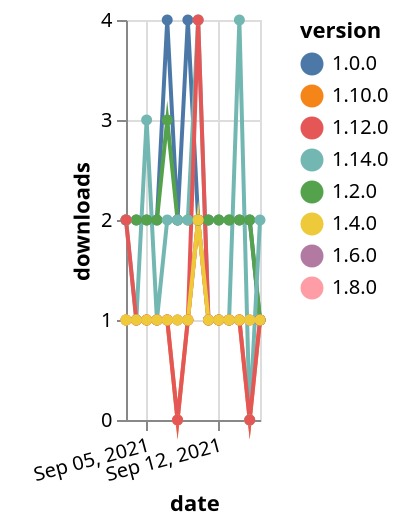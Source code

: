 {"$schema": "https://vega.github.io/schema/vega-lite/v5.json", "description": "A simple bar chart with embedded data.", "data": {"values": [{"date": "2021-09-03", "total": 234, "delta": 1, "version": "1.6.0"}, {"date": "2021-09-04", "total": 235, "delta": 1, "version": "1.6.0"}, {"date": "2021-09-05", "total": 236, "delta": 1, "version": "1.6.0"}, {"date": "2021-09-06", "total": 237, "delta": 1, "version": "1.6.0"}, {"date": "2021-09-07", "total": 238, "delta": 1, "version": "1.6.0"}, {"date": "2021-09-08", "total": 239, "delta": 1, "version": "1.6.0"}, {"date": "2021-09-09", "total": 240, "delta": 1, "version": "1.6.0"}, {"date": "2021-09-10", "total": 242, "delta": 2, "version": "1.6.0"}, {"date": "2021-09-11", "total": 243, "delta": 1, "version": "1.6.0"}, {"date": "2021-09-12", "total": 244, "delta": 1, "version": "1.6.0"}, {"date": "2021-09-13", "total": 245, "delta": 1, "version": "1.6.0"}, {"date": "2021-09-14", "total": 246, "delta": 1, "version": "1.6.0"}, {"date": "2021-09-15", "total": 247, "delta": 1, "version": "1.6.0"}, {"date": "2021-09-16", "total": 248, "delta": 1, "version": "1.6.0"}, {"date": "2021-09-03", "total": 234, "delta": 1, "version": "1.8.0"}, {"date": "2021-09-04", "total": 235, "delta": 1, "version": "1.8.0"}, {"date": "2021-09-05", "total": 236, "delta": 1, "version": "1.8.0"}, {"date": "2021-09-06", "total": 237, "delta": 1, "version": "1.8.0"}, {"date": "2021-09-07", "total": 238, "delta": 1, "version": "1.8.0"}, {"date": "2021-09-08", "total": 239, "delta": 1, "version": "1.8.0"}, {"date": "2021-09-09", "total": 240, "delta": 1, "version": "1.8.0"}, {"date": "2021-09-10", "total": 242, "delta": 2, "version": "1.8.0"}, {"date": "2021-09-11", "total": 243, "delta": 1, "version": "1.8.0"}, {"date": "2021-09-12", "total": 244, "delta": 1, "version": "1.8.0"}, {"date": "2021-09-13", "total": 245, "delta": 1, "version": "1.8.0"}, {"date": "2021-09-14", "total": 246, "delta": 1, "version": "1.8.0"}, {"date": "2021-09-15", "total": 247, "delta": 1, "version": "1.8.0"}, {"date": "2021-09-16", "total": 248, "delta": 1, "version": "1.8.0"}, {"date": "2021-09-03", "total": 189, "delta": 1, "version": "1.10.0"}, {"date": "2021-09-04", "total": 190, "delta": 1, "version": "1.10.0"}, {"date": "2021-09-05", "total": 191, "delta": 1, "version": "1.10.0"}, {"date": "2021-09-06", "total": 192, "delta": 1, "version": "1.10.0"}, {"date": "2021-09-07", "total": 193, "delta": 1, "version": "1.10.0"}, {"date": "2021-09-08", "total": 193, "delta": 0, "version": "1.10.0"}, {"date": "2021-09-09", "total": 194, "delta": 1, "version": "1.10.0"}, {"date": "2021-09-10", "total": 196, "delta": 2, "version": "1.10.0"}, {"date": "2021-09-11", "total": 197, "delta": 1, "version": "1.10.0"}, {"date": "2021-09-12", "total": 198, "delta": 1, "version": "1.10.0"}, {"date": "2021-09-13", "total": 199, "delta": 1, "version": "1.10.0"}, {"date": "2021-09-14", "total": 200, "delta": 1, "version": "1.10.0"}, {"date": "2021-09-15", "total": 200, "delta": 0, "version": "1.10.0"}, {"date": "2021-09-16", "total": 201, "delta": 1, "version": "1.10.0"}, {"date": "2021-09-03", "total": 2557, "delta": 2, "version": "1.0.0"}, {"date": "2021-09-04", "total": 2559, "delta": 2, "version": "1.0.0"}, {"date": "2021-09-05", "total": 2561, "delta": 2, "version": "1.0.0"}, {"date": "2021-09-06", "total": 2563, "delta": 2, "version": "1.0.0"}, {"date": "2021-09-07", "total": 2567, "delta": 4, "version": "1.0.0"}, {"date": "2021-09-08", "total": 2569, "delta": 2, "version": "1.0.0"}, {"date": "2021-09-09", "total": 2573, "delta": 4, "version": "1.0.0"}, {"date": "2021-09-10", "total": 2575, "delta": 2, "version": "1.0.0"}, {"date": "2021-09-11", "total": 2577, "delta": 2, "version": "1.0.0"}, {"date": "2021-09-12", "total": 2579, "delta": 2, "version": "1.0.0"}, {"date": "2021-09-13", "total": 2581, "delta": 2, "version": "1.0.0"}, {"date": "2021-09-14", "total": 2583, "delta": 2, "version": "1.0.0"}, {"date": "2021-09-15", "total": 2585, "delta": 2, "version": "1.0.0"}, {"date": "2021-09-16", "total": 2586, "delta": 1, "version": "1.0.0"}, {"date": "2021-09-03", "total": 2256, "delta": 2, "version": "1.2.0"}, {"date": "2021-09-04", "total": 2258, "delta": 2, "version": "1.2.0"}, {"date": "2021-09-05", "total": 2260, "delta": 2, "version": "1.2.0"}, {"date": "2021-09-06", "total": 2262, "delta": 2, "version": "1.2.0"}, {"date": "2021-09-07", "total": 2265, "delta": 3, "version": "1.2.0"}, {"date": "2021-09-08", "total": 2267, "delta": 2, "version": "1.2.0"}, {"date": "2021-09-09", "total": 2269, "delta": 2, "version": "1.2.0"}, {"date": "2021-09-10", "total": 2271, "delta": 2, "version": "1.2.0"}, {"date": "2021-09-11", "total": 2273, "delta": 2, "version": "1.2.0"}, {"date": "2021-09-12", "total": 2275, "delta": 2, "version": "1.2.0"}, {"date": "2021-09-13", "total": 2277, "delta": 2, "version": "1.2.0"}, {"date": "2021-09-14", "total": 2279, "delta": 2, "version": "1.2.0"}, {"date": "2021-09-15", "total": 2281, "delta": 2, "version": "1.2.0"}, {"date": "2021-09-16", "total": 2282, "delta": 1, "version": "1.2.0"}, {"date": "2021-09-03", "total": 146, "delta": 2, "version": "1.14.0"}, {"date": "2021-09-04", "total": 147, "delta": 1, "version": "1.14.0"}, {"date": "2021-09-05", "total": 150, "delta": 3, "version": "1.14.0"}, {"date": "2021-09-06", "total": 151, "delta": 1, "version": "1.14.0"}, {"date": "2021-09-07", "total": 153, "delta": 2, "version": "1.14.0"}, {"date": "2021-09-08", "total": 155, "delta": 2, "version": "1.14.0"}, {"date": "2021-09-09", "total": 157, "delta": 2, "version": "1.14.0"}, {"date": "2021-09-10", "total": 161, "delta": 4, "version": "1.14.0"}, {"date": "2021-09-11", "total": 162, "delta": 1, "version": "1.14.0"}, {"date": "2021-09-12", "total": 163, "delta": 1, "version": "1.14.0"}, {"date": "2021-09-13", "total": 164, "delta": 1, "version": "1.14.0"}, {"date": "2021-09-14", "total": 168, "delta": 4, "version": "1.14.0"}, {"date": "2021-09-15", "total": 168, "delta": 0, "version": "1.14.0"}, {"date": "2021-09-16", "total": 170, "delta": 2, "version": "1.14.0"}, {"date": "2021-09-03", "total": 227, "delta": 2, "version": "1.12.0"}, {"date": "2021-09-04", "total": 228, "delta": 1, "version": "1.12.0"}, {"date": "2021-09-05", "total": 229, "delta": 1, "version": "1.12.0"}, {"date": "2021-09-06", "total": 230, "delta": 1, "version": "1.12.0"}, {"date": "2021-09-07", "total": 231, "delta": 1, "version": "1.12.0"}, {"date": "2021-09-08", "total": 231, "delta": 0, "version": "1.12.0"}, {"date": "2021-09-09", "total": 232, "delta": 1, "version": "1.12.0"}, {"date": "2021-09-10", "total": 236, "delta": 4, "version": "1.12.0"}, {"date": "2021-09-11", "total": 237, "delta": 1, "version": "1.12.0"}, {"date": "2021-09-12", "total": 238, "delta": 1, "version": "1.12.0"}, {"date": "2021-09-13", "total": 239, "delta": 1, "version": "1.12.0"}, {"date": "2021-09-14", "total": 240, "delta": 1, "version": "1.12.0"}, {"date": "2021-09-15", "total": 240, "delta": 0, "version": "1.12.0"}, {"date": "2021-09-16", "total": 241, "delta": 1, "version": "1.12.0"}, {"date": "2021-09-03", "total": 289, "delta": 1, "version": "1.4.0"}, {"date": "2021-09-04", "total": 290, "delta": 1, "version": "1.4.0"}, {"date": "2021-09-05", "total": 291, "delta": 1, "version": "1.4.0"}, {"date": "2021-09-06", "total": 292, "delta": 1, "version": "1.4.0"}, {"date": "2021-09-07", "total": 293, "delta": 1, "version": "1.4.0"}, {"date": "2021-09-08", "total": 294, "delta": 1, "version": "1.4.0"}, {"date": "2021-09-09", "total": 295, "delta": 1, "version": "1.4.0"}, {"date": "2021-09-10", "total": 297, "delta": 2, "version": "1.4.0"}, {"date": "2021-09-11", "total": 298, "delta": 1, "version": "1.4.0"}, {"date": "2021-09-12", "total": 299, "delta": 1, "version": "1.4.0"}, {"date": "2021-09-13", "total": 300, "delta": 1, "version": "1.4.0"}, {"date": "2021-09-14", "total": 301, "delta": 1, "version": "1.4.0"}, {"date": "2021-09-15", "total": 302, "delta": 1, "version": "1.4.0"}, {"date": "2021-09-16", "total": 303, "delta": 1, "version": "1.4.0"}]}, "width": "container", "mark": {"type": "line", "point": {"filled": true}}, "encoding": {"x": {"field": "date", "type": "temporal", "timeUnit": "yearmonthdate", "title": "date", "axis": {"labelAngle": -15}}, "y": {"field": "delta", "type": "quantitative", "title": "downloads"}, "color": {"field": "version", "type": "nominal"}, "tooltip": {"field": "delta"}}}